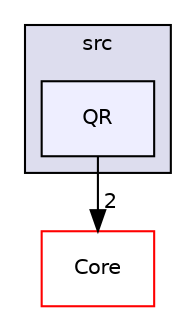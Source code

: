 digraph "include/Eigen/src/QR" {
  compound=true
  node [ fontsize="10", fontname="Helvetica"];
  edge [ labelfontsize="10", labelfontname="Helvetica"];
  subgraph clusterdir_17db75917637b7e81f1284e33243b998 {
    graph [ bgcolor="#ddddee", pencolor="black", label="src" fontname="Helvetica", fontsize="10", URL="dir_17db75917637b7e81f1284e33243b998.html"]
  dir_6148a709d954e06aed02f29361389b15 [shape=box, label="QR", style="filled", fillcolor="#eeeeff", pencolor="black", URL="dir_6148a709d954e06aed02f29361389b15.html"];
  }
  dir_7f402a03bdf717cd474b922cdc15d316 [shape=box label="Core" fillcolor="white" style="filled" color="red" URL="dir_7f402a03bdf717cd474b922cdc15d316.html"];
  dir_6148a709d954e06aed02f29361389b15->dir_7f402a03bdf717cd474b922cdc15d316 [headlabel="2", labeldistance=1.5 headhref="dir_000029_000005.html"];
}
